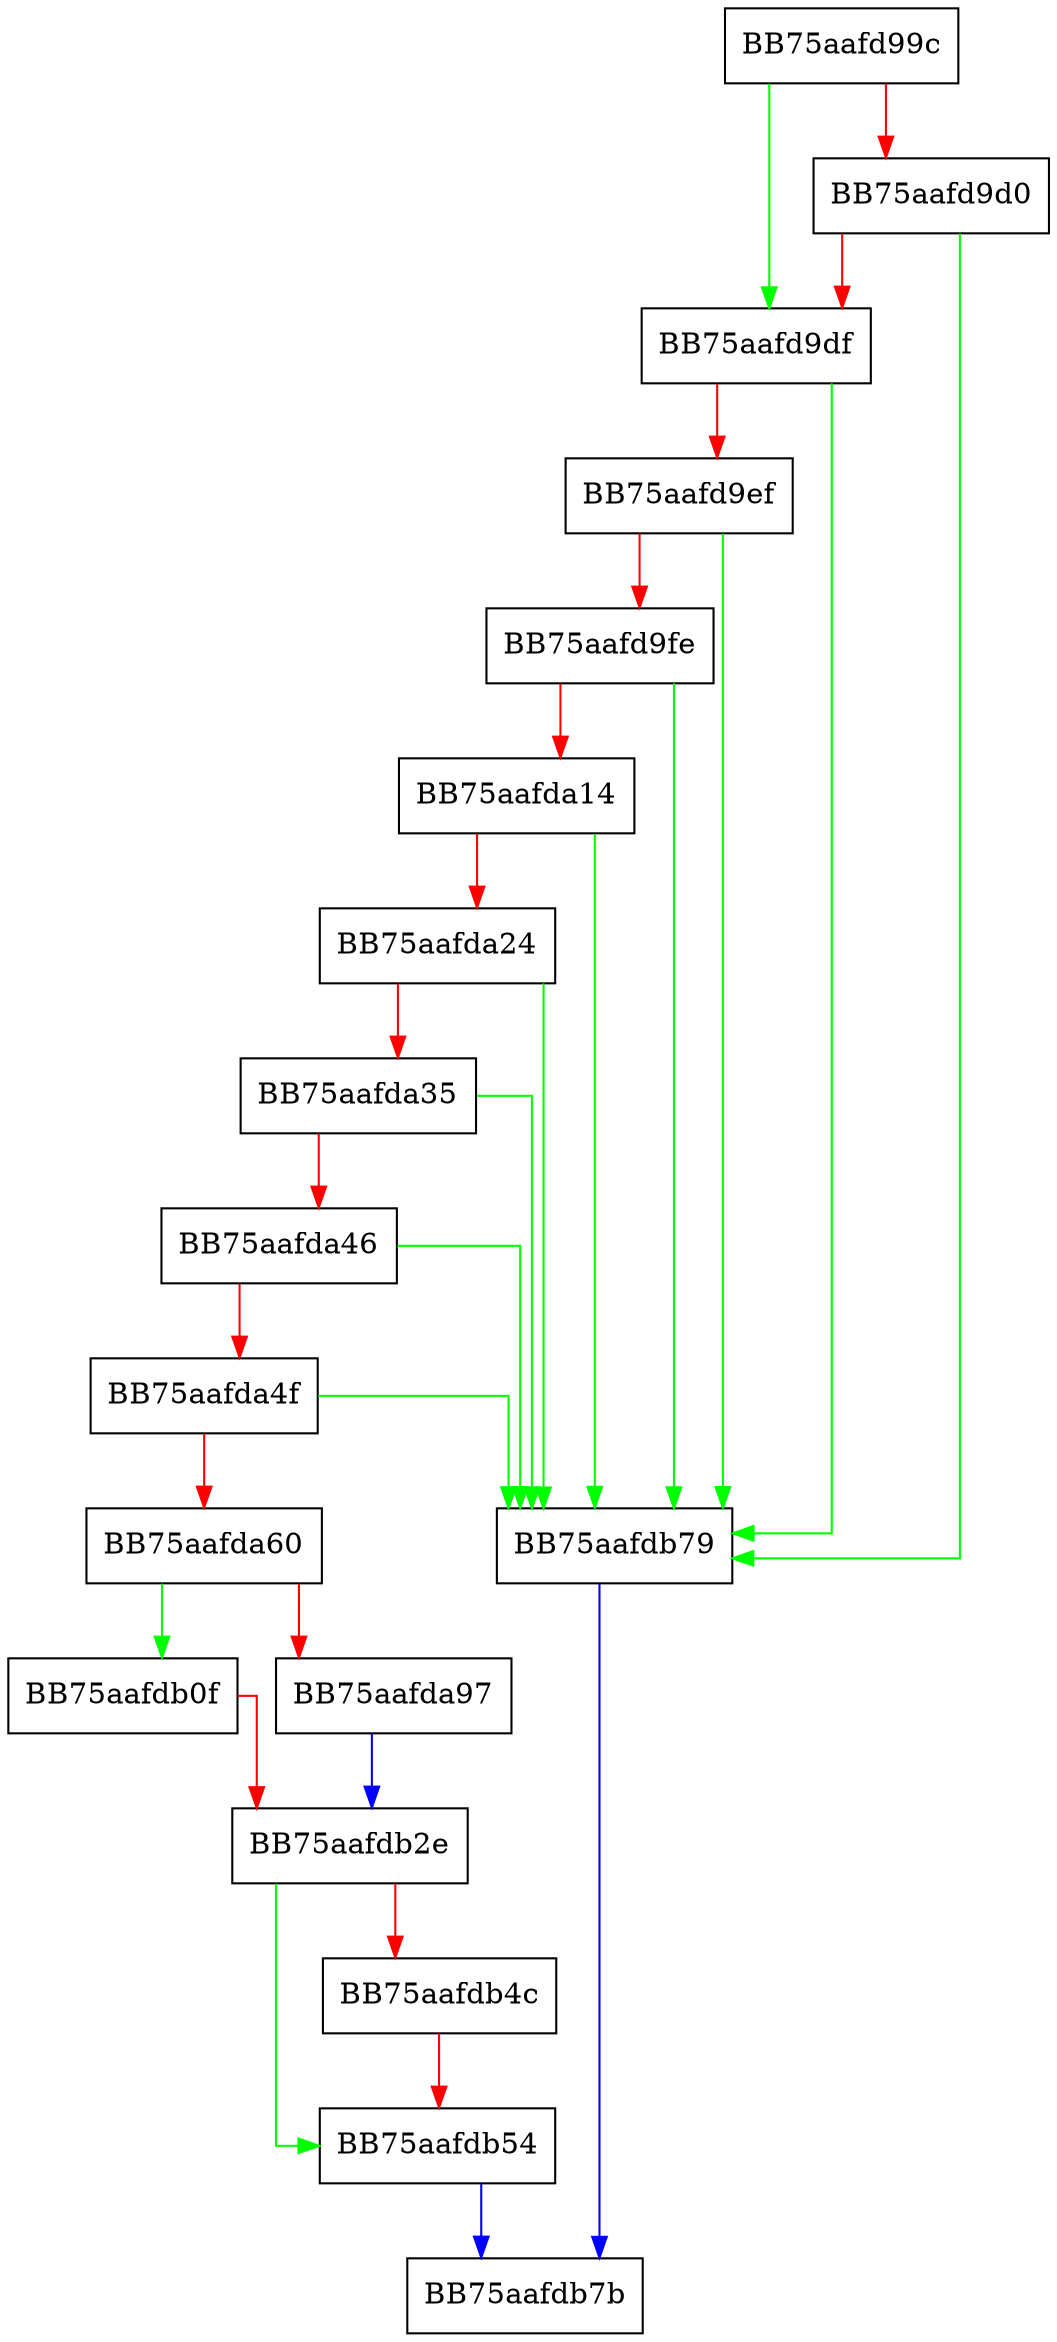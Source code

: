 digraph GetDeveloperIdAppName {
  node [shape="box"];
  graph [splines=ortho];
  BB75aafd99c -> BB75aafd9df [color="green"];
  BB75aafd99c -> BB75aafd9d0 [color="red"];
  BB75aafd9d0 -> BB75aafdb79 [color="green"];
  BB75aafd9d0 -> BB75aafd9df [color="red"];
  BB75aafd9df -> BB75aafdb79 [color="green"];
  BB75aafd9df -> BB75aafd9ef [color="red"];
  BB75aafd9ef -> BB75aafdb79 [color="green"];
  BB75aafd9ef -> BB75aafd9fe [color="red"];
  BB75aafd9fe -> BB75aafdb79 [color="green"];
  BB75aafd9fe -> BB75aafda14 [color="red"];
  BB75aafda14 -> BB75aafdb79 [color="green"];
  BB75aafda14 -> BB75aafda24 [color="red"];
  BB75aafda24 -> BB75aafdb79 [color="green"];
  BB75aafda24 -> BB75aafda35 [color="red"];
  BB75aafda35 -> BB75aafdb79 [color="green"];
  BB75aafda35 -> BB75aafda46 [color="red"];
  BB75aafda46 -> BB75aafdb79 [color="green"];
  BB75aafda46 -> BB75aafda4f [color="red"];
  BB75aafda4f -> BB75aafdb79 [color="green"];
  BB75aafda4f -> BB75aafda60 [color="red"];
  BB75aafda60 -> BB75aafdb0f [color="green"];
  BB75aafda60 -> BB75aafda97 [color="red"];
  BB75aafda97 -> BB75aafdb2e [color="blue"];
  BB75aafdb0f -> BB75aafdb2e [color="red"];
  BB75aafdb2e -> BB75aafdb54 [color="green"];
  BB75aafdb2e -> BB75aafdb4c [color="red"];
  BB75aafdb4c -> BB75aafdb54 [color="red"];
  BB75aafdb54 -> BB75aafdb7b [color="blue"];
  BB75aafdb79 -> BB75aafdb7b [color="blue"];
}